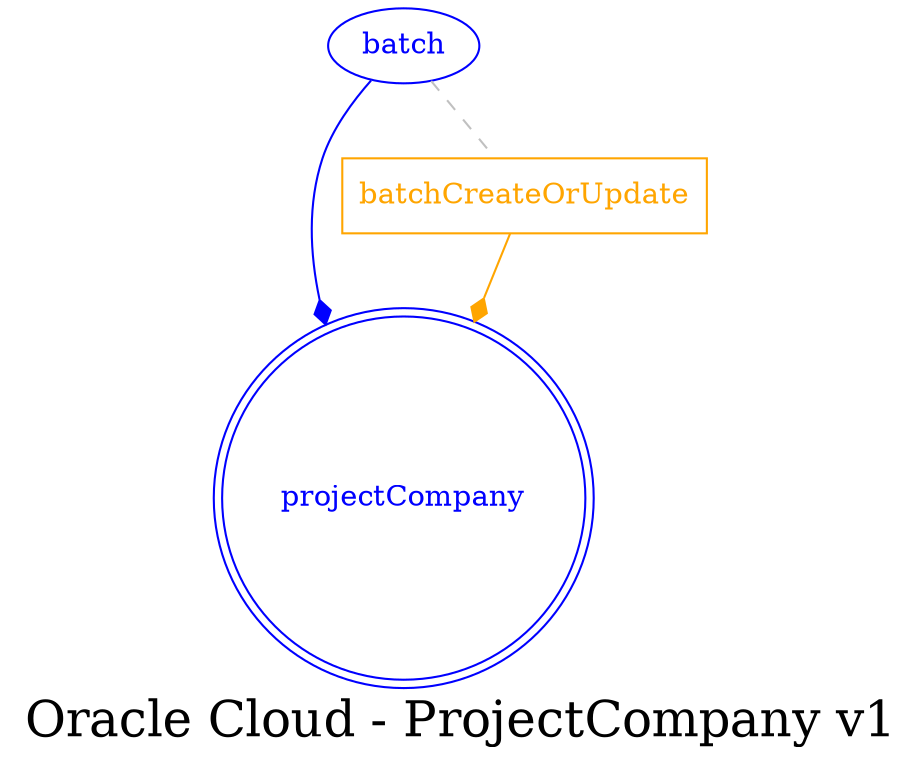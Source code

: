digraph LexiconGraph {
graph[label="Oracle Cloud - ProjectCompany v1", fontsize=24]
splines=true
"projectCompany" [color=blue, fontcolor=blue, shape=doublecircle]
"batch" -> "projectCompany" [color=blue, fontcolor=blue, arrowhead=diamond, arrowtail=none]
"batch" [color=blue, fontcolor=blue, shape=ellipse]
"batchCreateOrUpdate" [color=orange, fontcolor=orange, shape=box]
"batchCreateOrUpdate" -> "projectCompany" [color=orange, fontcolor=orange, arrowhead=diamond, arrowtail=none]
"batch" -> "batchCreateOrUpdate" [color=grey, fontcolor=grey, arrowhead=none, arrowtail=none, style=dashed]
}
